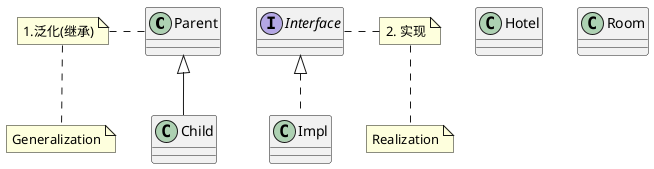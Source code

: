 @startuml
class Parent
class Child
interface Interface
class Impl
class Hotel
class Room

Parent <|-- Child
note left of Parent: 1.泛化(继承)
note bottom: Generalization

Interface <|.. Impl
note right of Interface: 2. 实现
note bottom: Realization



@enduml

